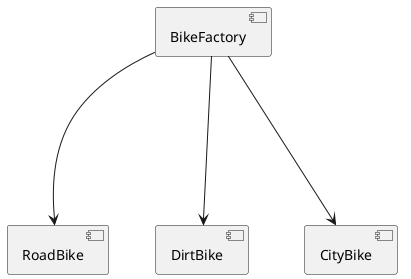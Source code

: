 @startuml
[BikeFactory] as R
[blub] as blub
[blab] as blab
hide blub
hide blab
[RoadBike] as M21
[DirtBike] as M22
[CityBike] as M23

R -> M21
R -> M22
R -> M23

R -[hidden]- blub
R -[hidden]- blab
blub -[hidden]- M21
blub -[hidden]- M22
blab -[hidden]- M23
@enduml
